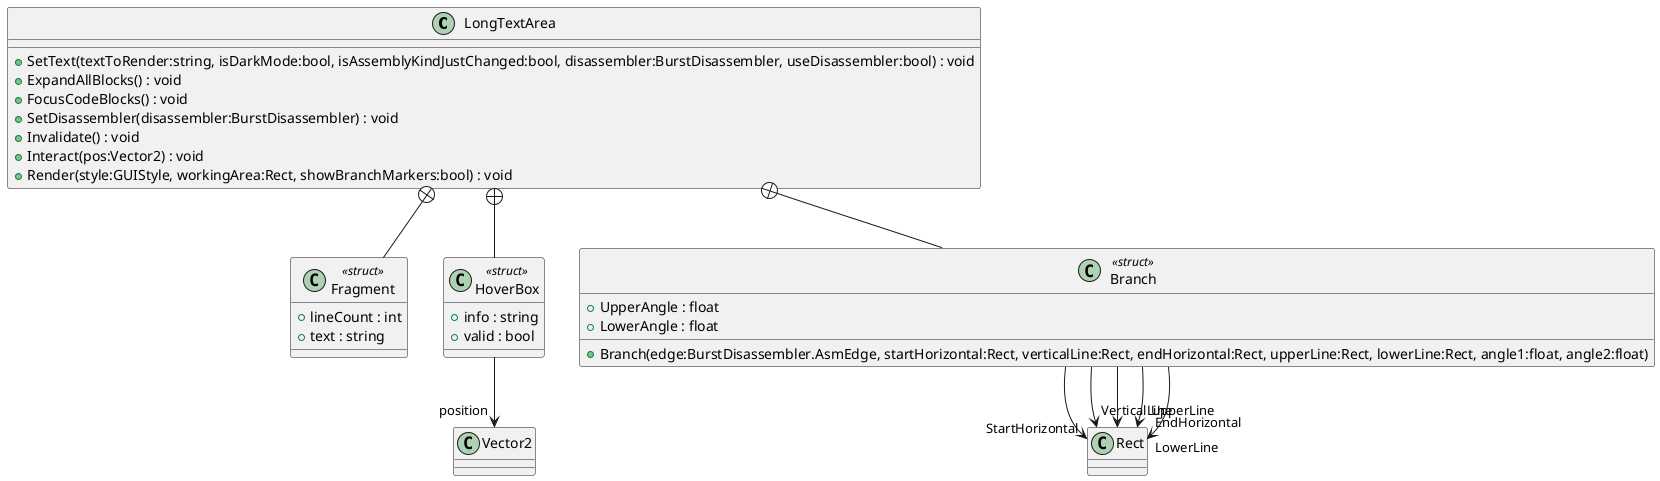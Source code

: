 @startuml
class LongTextArea {
    + SetText(textToRender:string, isDarkMode:bool, isAssemblyKindJustChanged:bool, disassembler:BurstDisassembler, useDisassembler:bool) : void
    + ExpandAllBlocks() : void
    + FocusCodeBlocks() : void
    + SetDisassembler(disassembler:BurstDisassembler) : void
    + Invalidate() : void
    + Interact(pos:Vector2) : void
    + Render(style:GUIStyle, workingArea:Rect, showBranchMarkers:bool) : void
}
class Fragment <<struct>> {
    + lineCount : int
    + text : string
}
class HoverBox <<struct>> {
    + info : string
    + valid : bool
}
class Branch <<struct>> {
    + UpperAngle : float
    + LowerAngle : float
    + Branch(edge:BurstDisassembler.AsmEdge, startHorizontal:Rect, verticalLine:Rect, endHorizontal:Rect, upperLine:Rect, lowerLine:Rect, angle1:float, angle2:float)
}
LongTextArea +-- Fragment
LongTextArea +-- HoverBox
HoverBox --> "position" Vector2
LongTextArea +-- Branch
Branch --> "StartHorizontal" Rect
Branch --> "VerticalLine" Rect
Branch --> "EndHorizontal" Rect
Branch --> "UpperLine" Rect
Branch --> "LowerLine" Rect
@enduml
